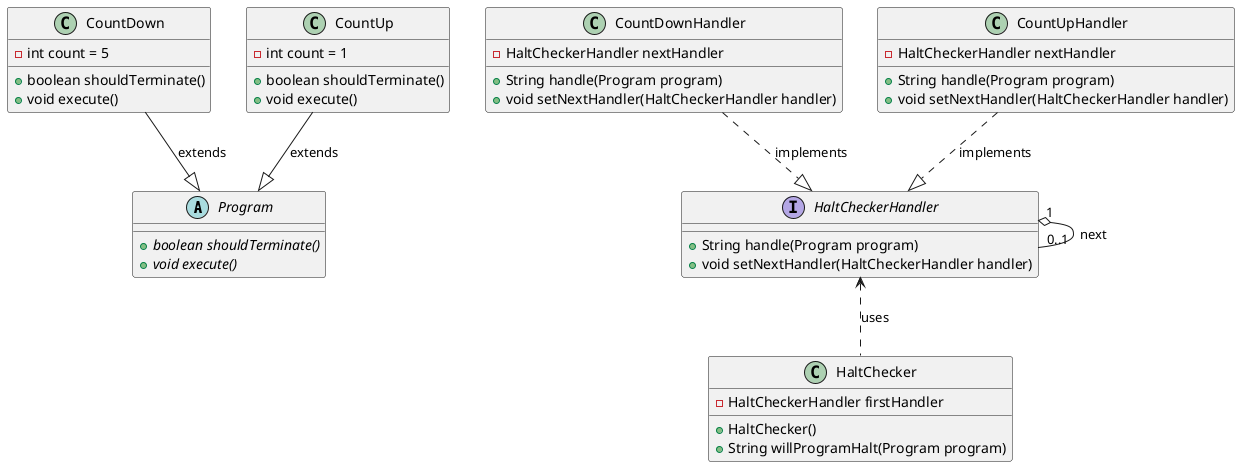 @startuml

' Definimos la clase abstracta Program
abstract class Program {
    {abstract} +boolean shouldTerminate()
    {abstract} +void execute()
}

' Definimos las clases que extienden de Program
class CountDown {
    -int count = 5
    +boolean shouldTerminate()
    +void execute()
}
CountDown --|> Program : extends

class CountUp {
    -int count = 1
    +boolean shouldTerminate()
    +void execute()
}
CountUp --|> Program : extends

' Definimos la interfaz para los manejadores
interface HaltCheckerHandler {
    +String handle(Program program)
    +void setNextHandler(HaltCheckerHandler handler)
}

' Definimos los manejadores concretos
class CountDownHandler {
    -HaltCheckerHandler nextHandler
    +String handle(Program program)
    +void setNextHandler(HaltCheckerHandler handler)
}
CountDownHandler ..|> HaltCheckerHandler : implements

class CountUpHandler {
    -HaltCheckerHandler nextHandler
    +String handle(Program program)
    +void setNextHandler(HaltCheckerHandler handler)
}
CountUpHandler ..|> HaltCheckerHandler : implements

' Definimos la clase HaltChecker que utiliza la cadena de responsabilidad
class HaltChecker {
    -HaltCheckerHandler firstHandler
    +HaltChecker()
    +String willProgramHalt(Program program)
}

' Relaciones de asociación para mostrar la cadena de responsabilidades
HaltCheckerHandler <.. HaltChecker : uses
HaltCheckerHandler "1" o-- "0..1" HaltCheckerHandler : next

@enduml
